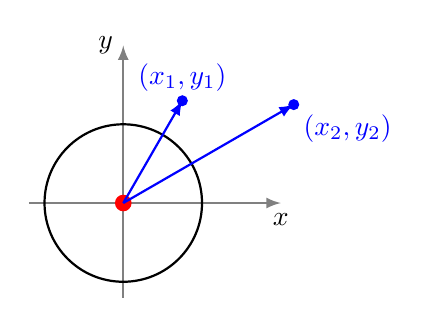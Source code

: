 \begin{tikzpicture}[scale=1]


  \draw[->,>=latex,thick,gray] (-1.2,0) -- (2,0) node[below,black] {$x$};
  \draw[->,>=latex,thick,gray] (0,-1.2) -- (0,2) node[left,black] {$y$};

% Centre
\coordinate (O)  at (0,0);
\fill[red] (O) circle (3pt);

 \draw[thick] (0,0) circle (1 cm);

\coordinate (S1)  at (60:1.5);
\coordinate (S2)  at (30:2.5);

\fill[blue] (S1) circle (2pt) node[above]{$(x_1,y_1)$};
\fill[blue] (S2) circle (2pt) node[below right]{$(x_2,y_2)$};

% Rayons
  \draw[->,>=latex,thick,blue] (O)--(S1);
  \draw[->,>=latex,thick,blue] (O)--(S2);

\end{tikzpicture}
